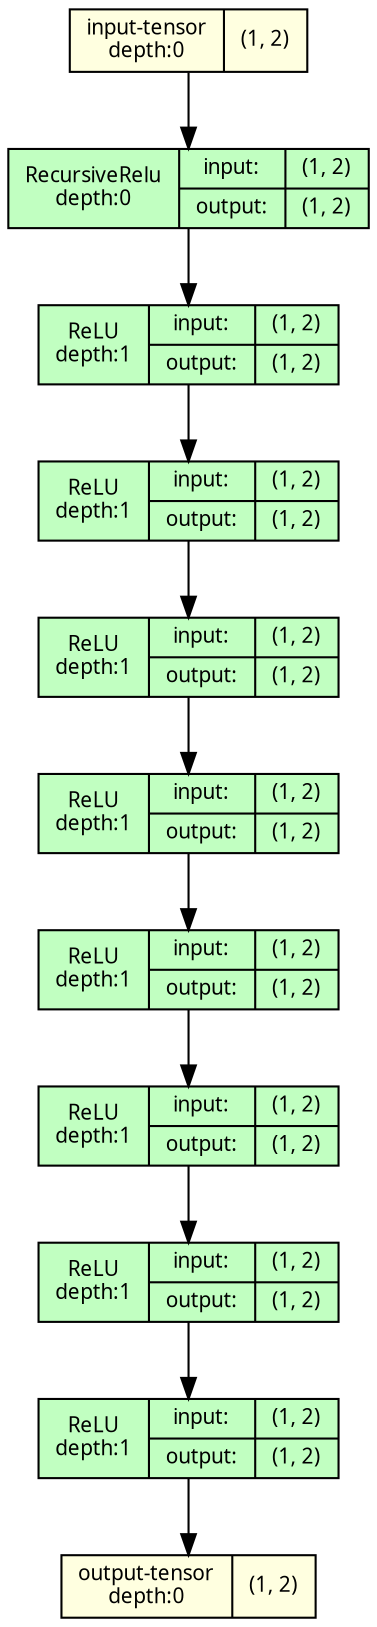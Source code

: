 strict digraph RecursiveRelu {
	graph [ordering=in size="12.0,12.0"]
	node [align=left fontname="Linux libertine" fontsize=10 height=0.2 ranksep=0.1 shape=record style=filled]
	edge [fontsize=10]
	0 [label="input-tensor&#92;ndepth:0|(1, 2)" fillcolor=lightyellow]
	1 [label="RecursiveRelu&#92;ndepth:0|{input:|output:}|{(1, 2)|(1, 2)}" fillcolor=darkseagreen1]
	2 [label="ReLU&#92;ndepth:1|{input:|output:}|{(1, 2)|(1, 2)}" fillcolor=darkseagreen1]
	3 [label="ReLU&#92;ndepth:1|{input:|output:}|{(1, 2)|(1, 2)}" fillcolor=darkseagreen1]
	4 [label="ReLU&#92;ndepth:1|{input:|output:}|{(1, 2)|(1, 2)}" fillcolor=darkseagreen1]
	5 [label="ReLU&#92;ndepth:1|{input:|output:}|{(1, 2)|(1, 2)}" fillcolor=darkseagreen1]
	6 [label="ReLU&#92;ndepth:1|{input:|output:}|{(1, 2)|(1, 2)}" fillcolor=darkseagreen1]
	7 [label="ReLU&#92;ndepth:1|{input:|output:}|{(1, 2)|(1, 2)}" fillcolor=darkseagreen1]
	8 [label="ReLU&#92;ndepth:1|{input:|output:}|{(1, 2)|(1, 2)}" fillcolor=darkseagreen1]
	9 [label="ReLU&#92;ndepth:1|{input:|output:}|{(1, 2)|(1, 2)}" fillcolor=darkseagreen1]
	10 [label="output-tensor&#92;ndepth:0|(1, 2)" fillcolor=lightyellow]
	0 -> 1
	1 -> 2
	2 -> 3
	3 -> 4
	4 -> 5
	5 -> 6
	6 -> 7
	7 -> 8
	8 -> 9
	9 -> 10
}
strict digraph RecursiveRelu {
	graph [ordering=in size="12.0,12.0"]
	node [align=left fontname="Linux libertine" fontsize=10 height=0.2 ranksep=0.1 shape=record style=filled]
	edge [fontsize=10]
	0 [label="input-tensor&#92;ndepth:0|(1, 2)" fillcolor=lightyellow]
	1 [label="RecursiveRelu&#92;ndepth:0|{input:|output:}|{(1, 2)|(1, 2)}" fillcolor=darkseagreen1]
	2 [label="ReLU&#92;ndepth:1|{input:|output:}|{(1, 2)|(1, 2)}" fillcolor=darkseagreen1]
	3 [label="ReLU&#92;ndepth:1|{input:|output:}|{(1, 2)|(1, 2)}" fillcolor=darkseagreen1]
	4 [label="ReLU&#92;ndepth:1|{input:|output:}|{(1, 2)|(1, 2)}" fillcolor=darkseagreen1]
	5 [label="ReLU&#92;ndepth:1|{input:|output:}|{(1, 2)|(1, 2)}" fillcolor=darkseagreen1]
	6 [label="ReLU&#92;ndepth:1|{input:|output:}|{(1, 2)|(1, 2)}" fillcolor=darkseagreen1]
	7 [label="ReLU&#92;ndepth:1|{input:|output:}|{(1, 2)|(1, 2)}" fillcolor=darkseagreen1]
	8 [label="ReLU&#92;ndepth:1|{input:|output:}|{(1, 2)|(1, 2)}" fillcolor=darkseagreen1]
	9 [label="ReLU&#92;ndepth:1|{input:|output:}|{(1, 2)|(1, 2)}" fillcolor=darkseagreen1]
	10 [label="output-tensor&#92;ndepth:0|(1, 2)" fillcolor=lightyellow]
	0 -> 1
	1 -> 2
	2 -> 3
	3 -> 4
	4 -> 5
	5 -> 6
	6 -> 7
	7 -> 8
	8 -> 9
	9 -> 10
}
